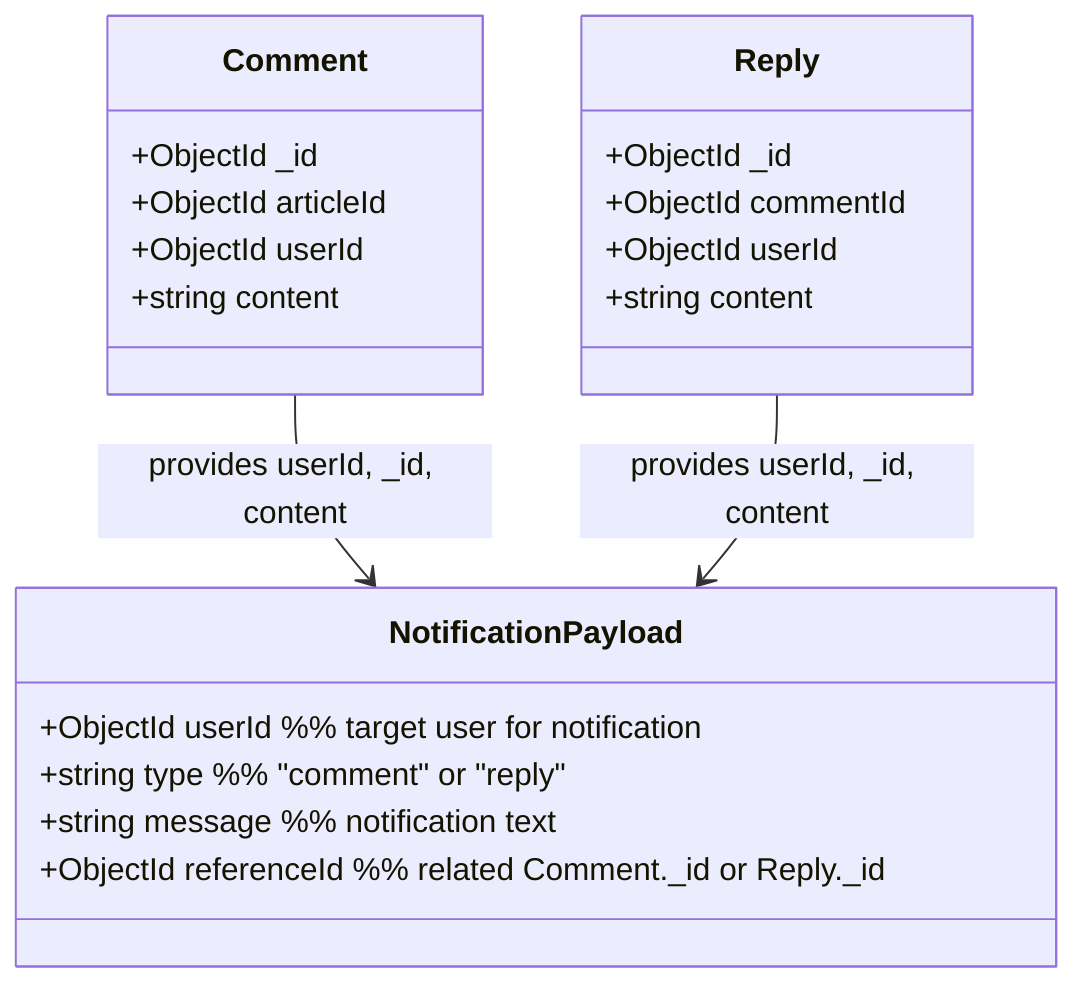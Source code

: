 classDiagram
    class Comment {
        +ObjectId _id
        +ObjectId articleId
        +ObjectId userId
        +string content
    }

    class Reply {
        +ObjectId _id
        +ObjectId commentId
        +ObjectId userId
        +string content
    }

    class NotificationPayload {
        +ObjectId userId          %% target user for notification
        +string type              %% "comment" or "reply"
        +string message           %% notification text
        +ObjectId referenceId     %% related Comment._id or Reply._id
    }

    %% Relationships
    Comment --> NotificationPayload : provides userId, _id, content
    Reply --> NotificationPayload : provides userId, _id, content
